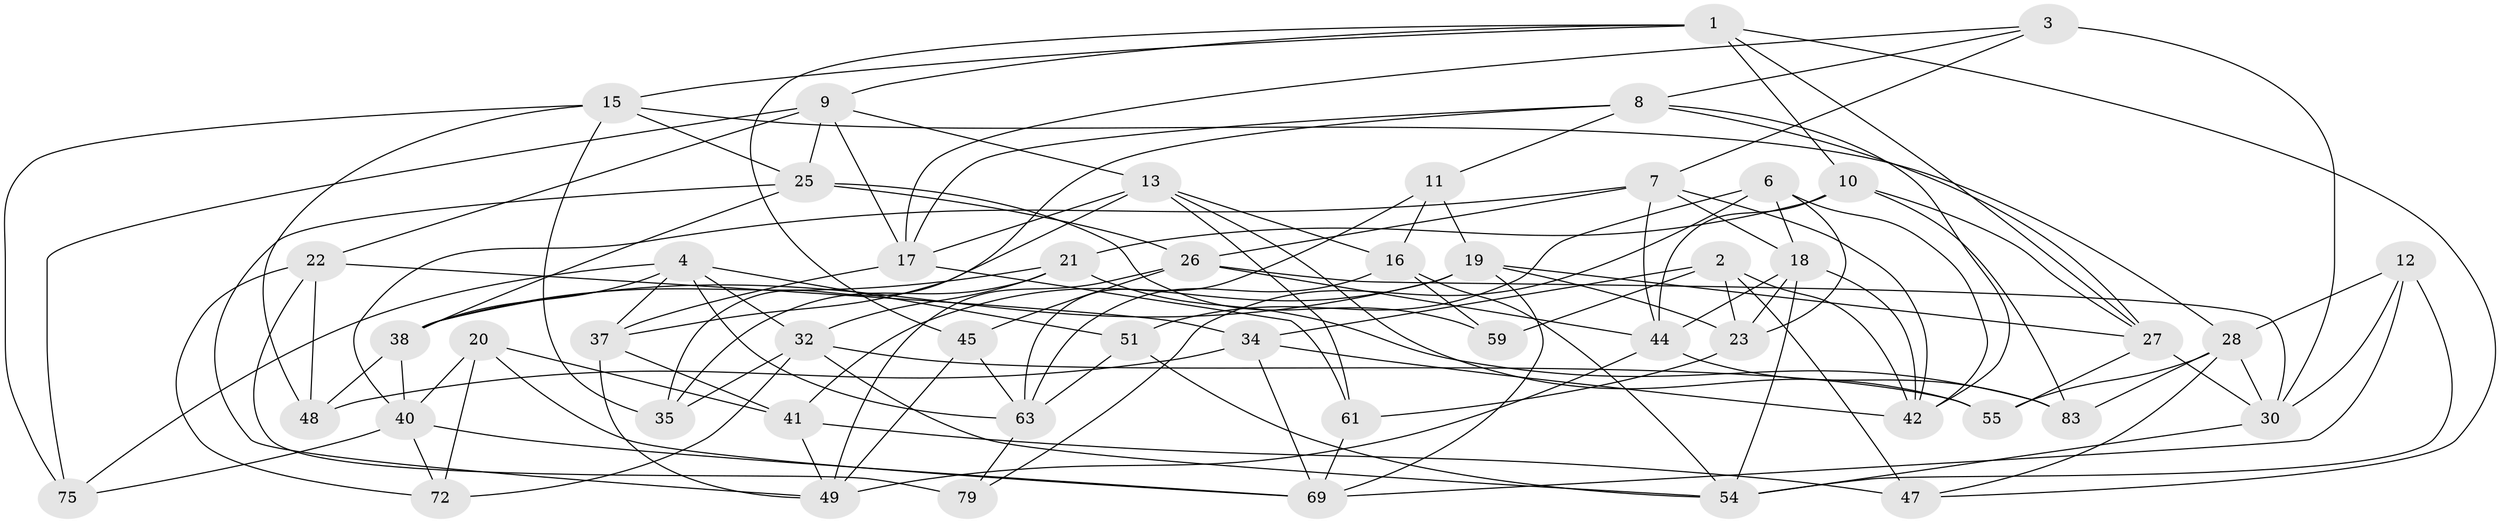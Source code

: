 // Generated by graph-tools (version 1.1) at 2025/52/02/27/25 19:52:32]
// undirected, 50 vertices, 128 edges
graph export_dot {
graph [start="1"]
  node [color=gray90,style=filled];
  1 [super="+29"];
  2 [super="+36"];
  3;
  4 [super="+5"];
  6 [super="+53"];
  7 [super="+50"];
  8 [super="+60"];
  9 [super="+24"];
  10 [super="+14"];
  11;
  12;
  13 [super="+80"];
  15 [super="+39"];
  16 [super="+58"];
  17 [super="+77"];
  18 [super="+62"];
  19 [super="+84"];
  20;
  21 [super="+46"];
  22 [super="+82"];
  23 [super="+66"];
  25 [super="+33"];
  26 [super="+31"];
  27 [super="+56"];
  28 [super="+71"];
  30 [super="+68"];
  32 [super="+64"];
  34 [super="+67"];
  35;
  37 [super="+78"];
  38 [super="+73"];
  40 [super="+43"];
  41 [super="+65"];
  42 [super="+57"];
  44 [super="+81"];
  45;
  47;
  48;
  49 [super="+52"];
  51;
  54 [super="+70"];
  55;
  59;
  61;
  63 [super="+74"];
  69 [super="+76"];
  72;
  75;
  79;
  83;
  1 -- 45;
  1 -- 47;
  1 -- 10;
  1 -- 9;
  1 -- 15;
  1 -- 27;
  2 -- 23;
  2 -- 47;
  2 -- 59;
  2 -- 34 [weight=2];
  2 -- 42;
  3 -- 17;
  3 -- 7;
  3 -- 30;
  3 -- 8;
  4 -- 75;
  4 -- 32;
  4 -- 51;
  4 -- 38;
  4 -- 63;
  4 -- 37;
  6 -- 42;
  6 -- 79;
  6 -- 18;
  6 -- 51;
  6 -- 23 [weight=2];
  7 -- 44;
  7 -- 26;
  7 -- 40;
  7 -- 42;
  7 -- 18;
  8 -- 11;
  8 -- 35;
  8 -- 27;
  8 -- 17;
  8 -- 42;
  9 -- 13;
  9 -- 25;
  9 -- 17;
  9 -- 75;
  9 -- 22;
  10 -- 21 [weight=2];
  10 -- 83;
  10 -- 27;
  10 -- 44;
  11 -- 19;
  11 -- 16;
  11 -- 63;
  12 -- 28;
  12 -- 30;
  12 -- 69;
  12 -- 54;
  13 -- 37;
  13 -- 61;
  13 -- 55;
  13 -- 17;
  13 -- 16;
  15 -- 35;
  15 -- 28;
  15 -- 48;
  15 -- 25;
  15 -- 75;
  16 -- 59 [weight=2];
  16 -- 54;
  16 -- 63;
  17 -- 61;
  17 -- 37;
  18 -- 54;
  18 -- 23;
  18 -- 44;
  18 -- 42;
  19 -- 27;
  19 -- 41;
  19 -- 69;
  19 -- 23;
  19 -- 38;
  20 -- 72;
  20 -- 69;
  20 -- 40;
  20 -- 41;
  21 -- 83;
  21 -- 38;
  21 -- 35;
  21 -- 32;
  22 -- 79 [weight=2];
  22 -- 72;
  22 -- 34;
  22 -- 48;
  23 -- 61;
  25 -- 59;
  25 -- 26;
  25 -- 38;
  25 -- 49;
  26 -- 49;
  26 -- 45;
  26 -- 30;
  26 -- 44;
  27 -- 55;
  27 -- 30;
  28 -- 83;
  28 -- 47;
  28 -- 30;
  28 -- 55;
  30 -- 54;
  32 -- 55;
  32 -- 72;
  32 -- 35;
  32 -- 54;
  34 -- 48;
  34 -- 69;
  34 -- 42;
  37 -- 41 [weight=2];
  37 -- 49;
  38 -- 40;
  38 -- 48;
  40 -- 75;
  40 -- 69;
  40 -- 72;
  41 -- 47;
  41 -- 49;
  44 -- 83;
  44 -- 49;
  45 -- 49;
  45 -- 63;
  51 -- 54;
  51 -- 63;
  61 -- 69;
  63 -- 79;
}
